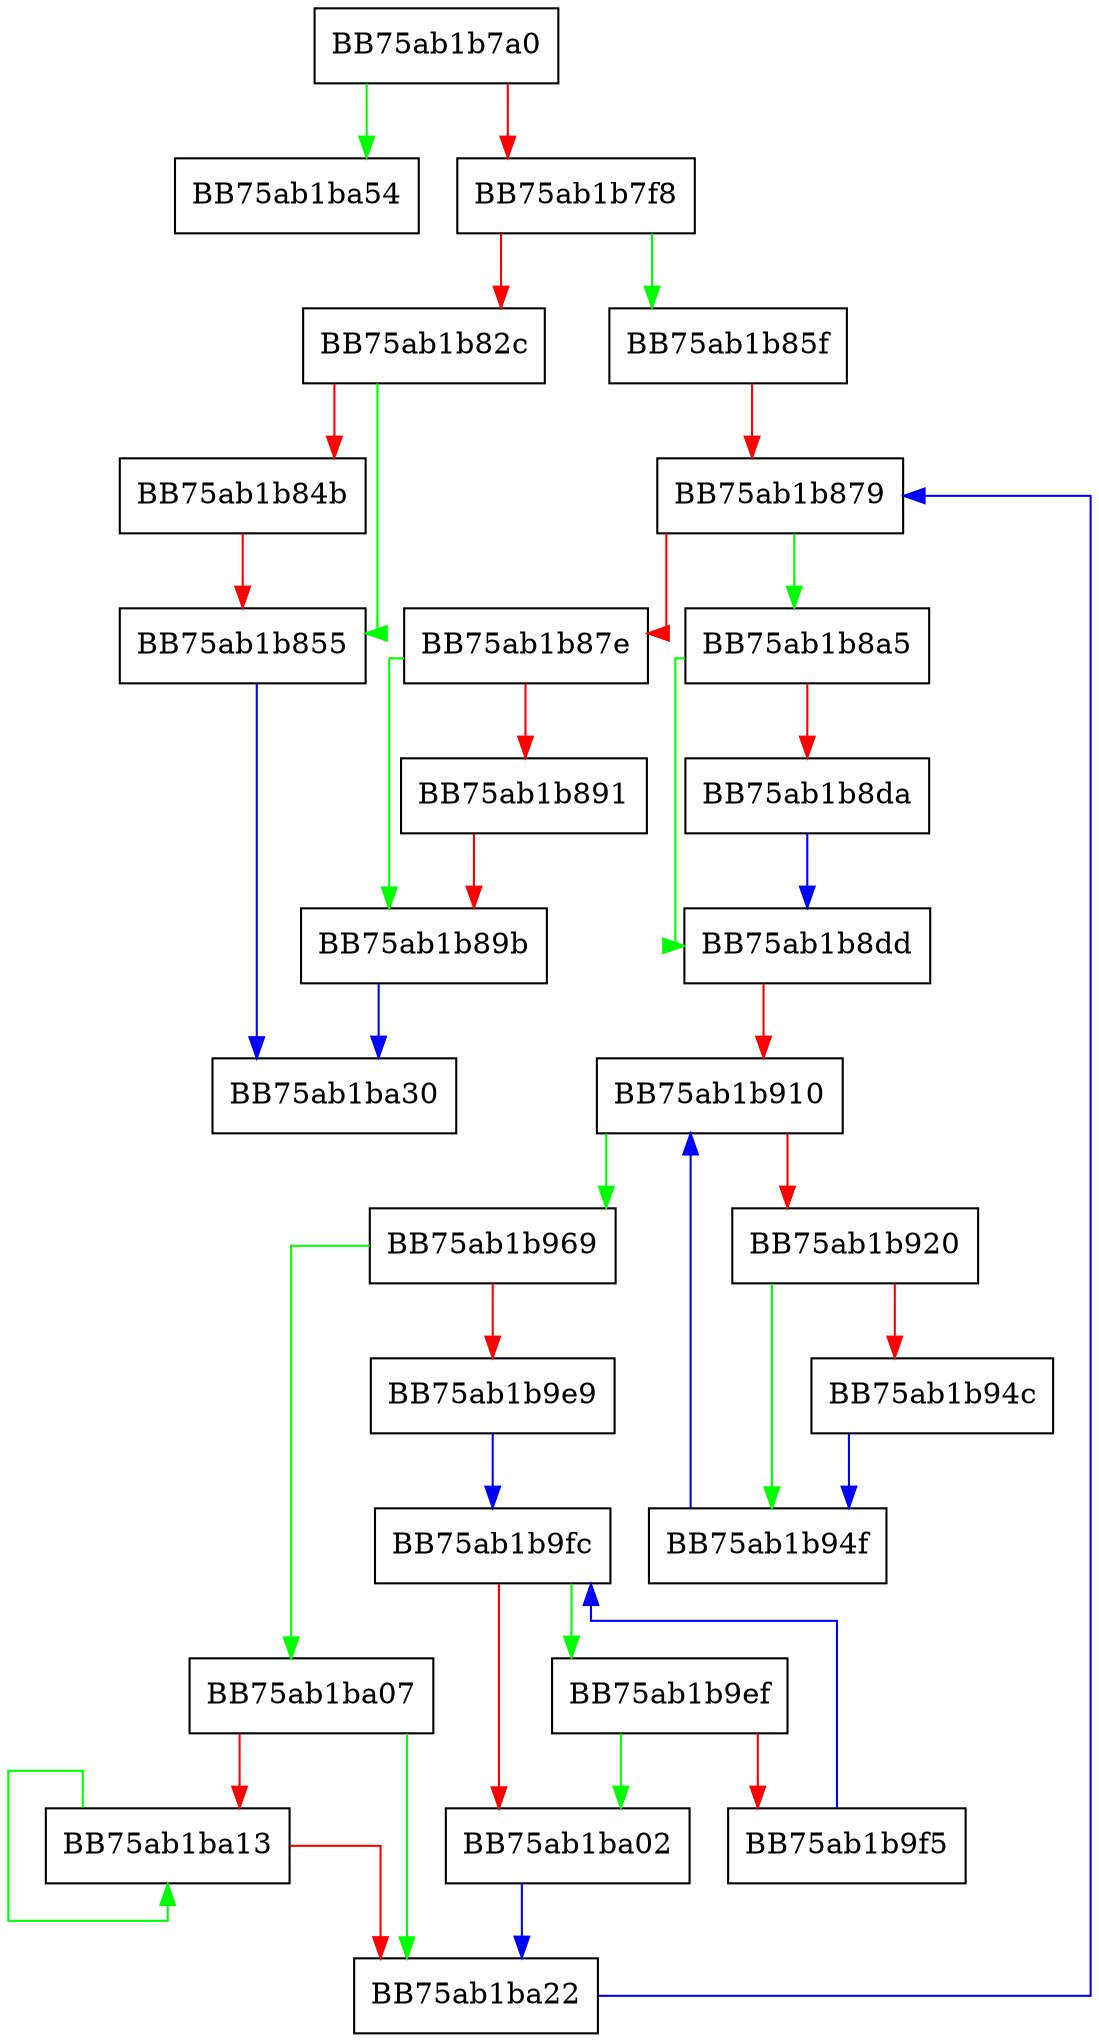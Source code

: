 digraph GetPersistContextsForPrefix {
  node [shape="box"];
  graph [splines=ortho];
  BB75ab1b7a0 -> BB75ab1ba54 [color="green"];
  BB75ab1b7a0 -> BB75ab1b7f8 [color="red"];
  BB75ab1b7f8 -> BB75ab1b85f [color="green"];
  BB75ab1b7f8 -> BB75ab1b82c [color="red"];
  BB75ab1b82c -> BB75ab1b855 [color="green"];
  BB75ab1b82c -> BB75ab1b84b [color="red"];
  BB75ab1b84b -> BB75ab1b855 [color="red"];
  BB75ab1b855 -> BB75ab1ba30 [color="blue"];
  BB75ab1b85f -> BB75ab1b879 [color="red"];
  BB75ab1b879 -> BB75ab1b8a5 [color="green"];
  BB75ab1b879 -> BB75ab1b87e [color="red"];
  BB75ab1b87e -> BB75ab1b89b [color="green"];
  BB75ab1b87e -> BB75ab1b891 [color="red"];
  BB75ab1b891 -> BB75ab1b89b [color="red"];
  BB75ab1b89b -> BB75ab1ba30 [color="blue"];
  BB75ab1b8a5 -> BB75ab1b8dd [color="green"];
  BB75ab1b8a5 -> BB75ab1b8da [color="red"];
  BB75ab1b8da -> BB75ab1b8dd [color="blue"];
  BB75ab1b8dd -> BB75ab1b910 [color="red"];
  BB75ab1b910 -> BB75ab1b969 [color="green"];
  BB75ab1b910 -> BB75ab1b920 [color="red"];
  BB75ab1b920 -> BB75ab1b94f [color="green"];
  BB75ab1b920 -> BB75ab1b94c [color="red"];
  BB75ab1b94c -> BB75ab1b94f [color="blue"];
  BB75ab1b94f -> BB75ab1b910 [color="blue"];
  BB75ab1b969 -> BB75ab1ba07 [color="green"];
  BB75ab1b969 -> BB75ab1b9e9 [color="red"];
  BB75ab1b9e9 -> BB75ab1b9fc [color="blue"];
  BB75ab1b9ef -> BB75ab1ba02 [color="green"];
  BB75ab1b9ef -> BB75ab1b9f5 [color="red"];
  BB75ab1b9f5 -> BB75ab1b9fc [color="blue"];
  BB75ab1b9fc -> BB75ab1b9ef [color="green"];
  BB75ab1b9fc -> BB75ab1ba02 [color="red"];
  BB75ab1ba02 -> BB75ab1ba22 [color="blue"];
  BB75ab1ba07 -> BB75ab1ba22 [color="green"];
  BB75ab1ba07 -> BB75ab1ba13 [color="red"];
  BB75ab1ba13 -> BB75ab1ba13 [color="green"];
  BB75ab1ba13 -> BB75ab1ba22 [color="red"];
  BB75ab1ba22 -> BB75ab1b879 [color="blue"];
}
